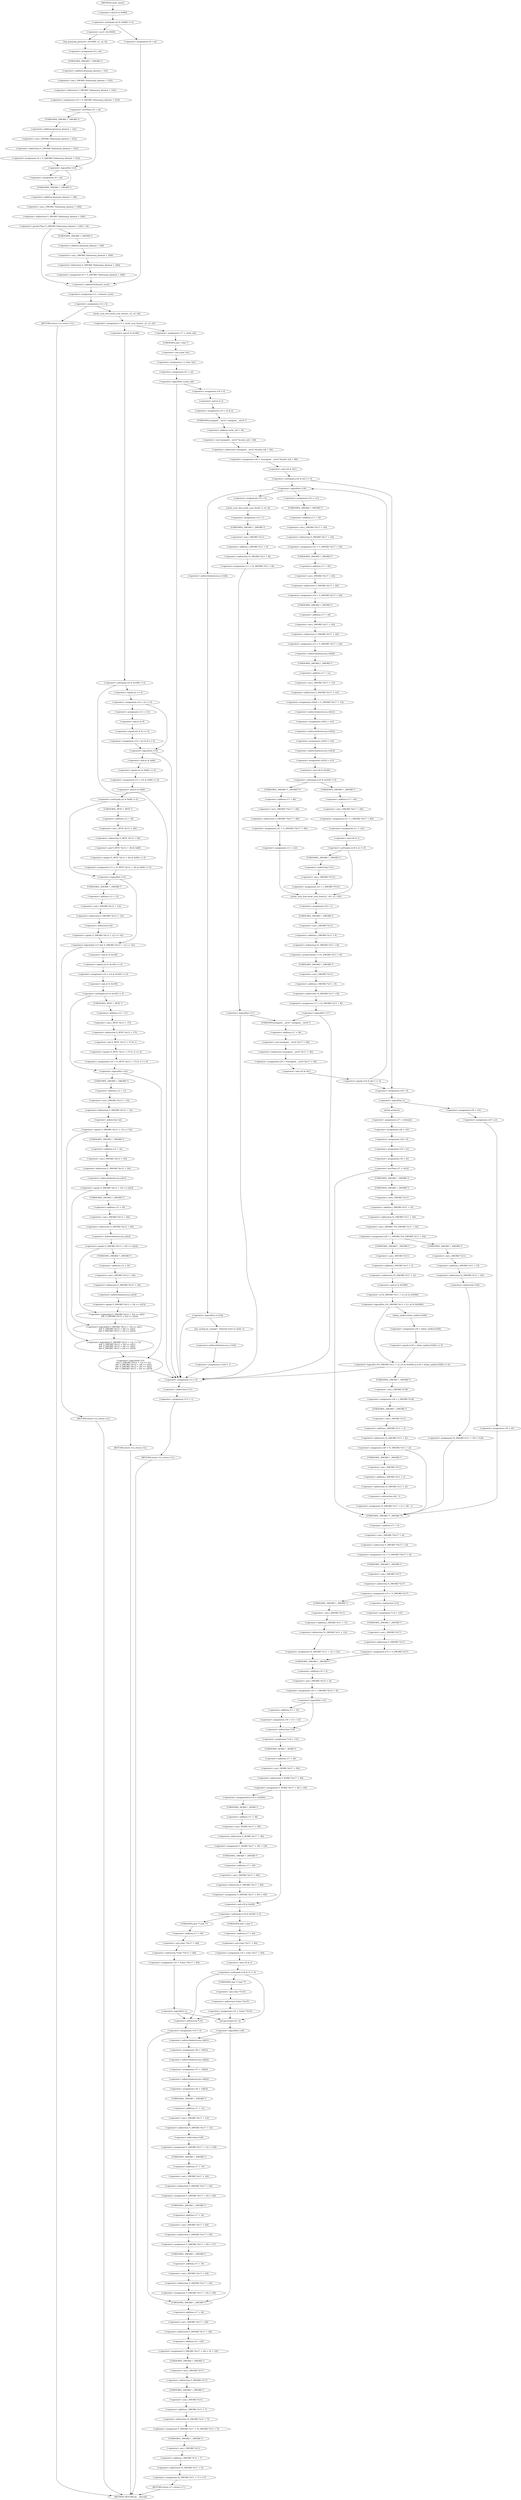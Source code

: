 digraph cache_insert {  
"1000177" [label = "(<operator>.notEquals,(a5 & 0x980) != 0)" ]
"1000178" [label = "(<operator>.and,a5 & 0x980)" ]
"1000183" [label = "(log_query,log_query(a5 | 0x10000, a1, a2, 0))" ]
"1000184" [label = "(<operator>.or,a5 | 0x10000)" ]
"1000190" [label = "(<operator>.assignment,v9 = a4)" ]
"1000193" [label = "(<operator>.assignment,v10 = *(_DWORD *)(dnsmasq_daemon + 252))" ]
"1000195" [label = "(<operator>.indirection,*(_DWORD *)(dnsmasq_daemon + 252))" ]
"1000196" [label = "(<operator>.cast,(_DWORD *)(dnsmasq_daemon + 252))" ]
"1000197" [label = "(UNKNOWN,_DWORD *,_DWORD *)" ]
"1000198" [label = "(<operator>.addition,dnsmasq_daemon + 252)" ]
"1000202" [label = "(<operator>.lessThan,v10 < a4)" ]
"1000205" [label = "(<operator>.assignment,v9 = *(_DWORD *)(dnsmasq_daemon + 252))" ]
"1000207" [label = "(<operator>.indirection,*(_DWORD *)(dnsmasq_daemon + 252))" ]
"1000208" [label = "(<operator>.cast,(_DWORD *)(dnsmasq_daemon + 252))" ]
"1000209" [label = "(UNKNOWN,_DWORD *,_DWORD *)" ]
"1000210" [label = "(<operator>.addition,dnsmasq_daemon + 252)" ]
"1000214" [label = "(<operator>.logicalNot,!v10)" ]
"1000216" [label = "(<operator>.assignment,v9 = a4)" ]
"1000220" [label = "(<operator>.greaterThan,*(_DWORD *)(dnsmasq_daemon + 248) > v9)" ]
"1000221" [label = "(<operator>.indirection,*(_DWORD *)(dnsmasq_daemon + 248))" ]
"1000222" [label = "(<operator>.cast,(_DWORD *)(dnsmasq_daemon + 248))" ]
"1000223" [label = "(UNKNOWN,_DWORD *,_DWORD *)" ]
"1000224" [label = "(<operator>.addition,dnsmasq_daemon + 248)" ]
"1000228" [label = "(<operator>.assignment,v9 = *(_DWORD *)(dnsmasq_daemon + 248))" ]
"1000230" [label = "(<operator>.indirection,*(_DWORD *)(dnsmasq_daemon + 248))" ]
"1000231" [label = "(<operator>.cast,(_DWORD *)(dnsmasq_daemon + 248))" ]
"1000232" [label = "(UNKNOWN,_DWORD *,_DWORD *)" ]
"1000233" [label = "(<operator>.addition,dnsmasq_daemon + 248)" ]
"1000238" [label = "(<operator>.assignment,v9 = a4)" ]
"1000241" [label = "(<operator>.assignment,v11 = &insert_error)" ]
"1000243" [label = "(<operator>.addressOf,&insert_error)" ]
"1000245" [label = "(<operator>.assignment,v12 = 0)" ]
"1000250" [label = "(RETURN,return v12;,return v12;)" ]
"1000252" [label = "(<operator>.assignment,v13 = cache_scan_free(a1, a2, a3, a5))" ]
"1000254" [label = "(cache_scan_free,cache_scan_free(a1, a2, a3, a5))" ]
"1000263" [label = "(<operator>.notEquals,(a5 & 0x180) != 0)" ]
"1000264" [label = "(<operator>.and,a5 & 0x180)" ]
"1000269" [label = "(<operator>.assignment,v14 = a2 == 0)" ]
"1000271" [label = "(<operator>.equals,a2 == 0)" ]
"1000277" [label = "(<operator>.assignment,v12 = v13)" ]
"1000280" [label = "(<operator>.assignment,v14 = (a5 & 8) == 0)" ]
"1000282" [label = "(<operator>.equals,(a5 & 8) == 0)" ]
"1000283" [label = "(<operator>.and,a5 & 8)" ]
"1000288" [label = "(<operator>.logicalNot,!v14)" ]
"1000291" [label = "(<operator>.assignment,v15 = (a5 & 0x80) == 0)" ]
"1000293" [label = "(<operator>.equals,(a5 & 0x80) == 0)" ]
"1000294" [label = "(<operator>.and,a5 & 0x80)" ]
"1000299" [label = "(<operator>.notEquals,(a5 & 0x80) != 0)" ]
"1000300" [label = "(<operator>.and,a5 & 0x80)" ]
"1000304" [label = "(<operator>.assignment,v15 = (*(_BYTE *)(v12 + 36) & 0x80) == 0)" ]
"1000306" [label = "(<operator>.equals,(*(_BYTE *)(v12 + 36) & 0x80) == 0)" ]
"1000307" [label = "(<operator>.and,*(_BYTE *)(v12 + 36) & 0x80)" ]
"1000308" [label = "(<operator>.indirection,*(_BYTE *)(v12 + 36))" ]
"1000309" [label = "(<operator>.cast,(_BYTE *)(v12 + 36))" ]
"1000310" [label = "(UNKNOWN,_BYTE *,_BYTE *)" ]
"1000311" [label = "(<operator>.addition,v12 + 36)" ]
"1000317" [label = "(<operator>.logicalAnd,!v15 && *(_DWORD *)(v12 + 12) == *a2)" ]
"1000318" [label = "(<operator>.logicalNot,!v15)" ]
"1000320" [label = "(<operator>.equals,*(_DWORD *)(v12 + 12) == *a2)" ]
"1000321" [label = "(<operator>.indirection,*(_DWORD *)(v12 + 12))" ]
"1000322" [label = "(<operator>.cast,(_DWORD *)(v12 + 12))" ]
"1000323" [label = "(UNKNOWN,_DWORD *,_DWORD *)" ]
"1000324" [label = "(<operator>.addition,v12 + 12)" ]
"1000327" [label = "(<operator>.indirection,*a2)" ]
"1000329" [label = "(RETURN,return v12;,return v12;)" ]
"1000331" [label = "(<operator>.assignment,v16 = (a5 & 0x100) == 0)" ]
"1000333" [label = "(<operator>.equals,(a5 & 0x100) == 0)" ]
"1000334" [label = "(<operator>.and,a5 & 0x100)" ]
"1000339" [label = "(<operator>.notEquals,(a5 & 0x100) != 0)" ]
"1000340" [label = "(<operator>.and,a5 & 0x100)" ]
"1000344" [label = "(<operator>.assignment,v16 = (*(_BYTE *)(v12 + 37) & 1) == 0)" ]
"1000346" [label = "(<operator>.equals,(*(_BYTE *)(v12 + 37) & 1) == 0)" ]
"1000347" [label = "(<operator>.and,*(_BYTE *)(v12 + 37) & 1)" ]
"1000348" [label = "(<operator>.indirection,*(_BYTE *)(v12 + 37))" ]
"1000349" [label = "(<operator>.cast,(_BYTE *)(v12 + 37))" ]
"1000350" [label = "(UNKNOWN,_BYTE *,_BYTE *)" ]
"1000351" [label = "(<operator>.addition,v12 + 37)" ]
"1000357" [label = "(<operator>.logicalAnd,!v16\n          && *(_DWORD *)(v12 + 12) == *a2\n          && *(_DWORD *)(v12 + 16) == a2[1]\n          && *(_DWORD *)(v12 + 20) == a2[2]\n          && *(_DWORD *)(v12 + 24) == a2[3])" ]
"1000358" [label = "(<operator>.logicalNot,!v16)" ]
"1000360" [label = "(<operator>.logicalAnd,*(_DWORD *)(v12 + 12) == *a2\n          && *(_DWORD *)(v12 + 16) == a2[1]\n          && *(_DWORD *)(v12 + 20) == a2[2]\n          && *(_DWORD *)(v12 + 24) == a2[3])" ]
"1000361" [label = "(<operator>.equals,*(_DWORD *)(v12 + 12) == *a2)" ]
"1000362" [label = "(<operator>.indirection,*(_DWORD *)(v12 + 12))" ]
"1000363" [label = "(<operator>.cast,(_DWORD *)(v12 + 12))" ]
"1000364" [label = "(UNKNOWN,_DWORD *,_DWORD *)" ]
"1000365" [label = "(<operator>.addition,v12 + 12)" ]
"1000368" [label = "(<operator>.indirection,*a2)" ]
"1000370" [label = "(<operator>.logicalAnd,*(_DWORD *)(v12 + 16) == a2[1]\n          && *(_DWORD *)(v12 + 20) == a2[2]\n          && *(_DWORD *)(v12 + 24) == a2[3])" ]
"1000371" [label = "(<operator>.equals,*(_DWORD *)(v12 + 16) == a2[1])" ]
"1000372" [label = "(<operator>.indirection,*(_DWORD *)(v12 + 16))" ]
"1000373" [label = "(<operator>.cast,(_DWORD *)(v12 + 16))" ]
"1000374" [label = "(UNKNOWN,_DWORD *,_DWORD *)" ]
"1000375" [label = "(<operator>.addition,v12 + 16)" ]
"1000378" [label = "(<operator>.indirectIndexAccess,a2[1])" ]
"1000381" [label = "(<operator>.logicalAnd,*(_DWORD *)(v12 + 20) == a2[2]\n          && *(_DWORD *)(v12 + 24) == a2[3])" ]
"1000382" [label = "(<operator>.equals,*(_DWORD *)(v12 + 20) == a2[2])" ]
"1000383" [label = "(<operator>.indirection,*(_DWORD *)(v12 + 20))" ]
"1000384" [label = "(<operator>.cast,(_DWORD *)(v12 + 20))" ]
"1000385" [label = "(UNKNOWN,_DWORD *,_DWORD *)" ]
"1000386" [label = "(<operator>.addition,v12 + 20)" ]
"1000389" [label = "(<operator>.indirectIndexAccess,a2[2])" ]
"1000392" [label = "(<operator>.equals,*(_DWORD *)(v12 + 24) == a2[3])" ]
"1000393" [label = "(<operator>.indirection,*(_DWORD *)(v12 + 24))" ]
"1000394" [label = "(<operator>.cast,(_DWORD *)(v12 + 24))" ]
"1000395" [label = "(UNKNOWN,_DWORD *,_DWORD *)" ]
"1000396" [label = "(<operator>.addition,v12 + 24)" ]
"1000399" [label = "(<operator>.indirectIndexAccess,a2[3])" ]
"1000403" [label = "(RETURN,return v12;,return v12;)" ]
"1000406" [label = "(<operator>.assignment,v17 = cache_tail)" ]
"1000409" [label = "(<operator>.assignment,s = (char *)a1)" ]
"1000411" [label = "(<operator>.cast,(char *)a1)" ]
"1000412" [label = "(UNKNOWN,char *,char *)" ]
"1000414" [label = "(<operator>.assignment,v41 = a2)" ]
"1000418" [label = "(<operator>.logicalNot,!cache_tail)" ]
"1000421" [label = "(<operator>.assignment,v18 = 0)" ]
"1000424" [label = "(<operator>.assignment,v19 = a5 & 4)" ]
"1000426" [label = "(<operator>.and,a5 & 4)" ]
"1000429" [label = "(<operator>.assignment,v20 = *(unsigned __int16 *)(cache_tail + 36))" ]
"1000431" [label = "(<operator>.indirection,*(unsigned __int16 *)(cache_tail + 36))" ]
"1000432" [label = "(<operator>.cast,(unsigned __int16 *)(cache_tail + 36))" ]
"1000433" [label = "(UNKNOWN,unsigned __int16 *,unsigned __int16 *)" ]
"1000434" [label = "(<operator>.addition,cache_tail + 36)" ]
"1000438" [label = "(<operator>.notEquals,(v20 & 0xC) != 0)" ]
"1000439" [label = "(<operator>.and,v20 & 0xC)" ]
"1000445" [label = "(<operator>.logicalNot,!v18)" ]
"1000451" [label = "(<operator>.assignment,v22 = v11)" ]
"1000454" [label = "(<operator>.assignment,v23 = *(_DWORD *)(v17 + 16))" ]
"1000456" [label = "(<operator>.indirection,*(_DWORD *)(v17 + 16))" ]
"1000457" [label = "(<operator>.cast,(_DWORD *)(v17 + 16))" ]
"1000458" [label = "(UNKNOWN,_DWORD *,_DWORD *)" ]
"1000459" [label = "(<operator>.addition,v17 + 16)" ]
"1000462" [label = "(<operator>.assignment,v24 = *(_DWORD *)(v17 + 20))" ]
"1000464" [label = "(<operator>.indirection,*(_DWORD *)(v17 + 20))" ]
"1000465" [label = "(<operator>.cast,(_DWORD *)(v17 + 20))" ]
"1000466" [label = "(UNKNOWN,_DWORD *,_DWORD *)" ]
"1000467" [label = "(<operator>.addition,v17 + 20)" ]
"1000470" [label = "(<operator>.assignment,v25 = *(_DWORD *)(v17 + 24))" ]
"1000472" [label = "(<operator>.indirection,*(_DWORD *)(v17 + 24))" ]
"1000473" [label = "(<operator>.cast,(_DWORD *)(v17 + 24))" ]
"1000474" [label = "(UNKNOWN,_DWORD *,_DWORD *)" ]
"1000475" [label = "(<operator>.addition,v17 + 24)" ]
"1000478" [label = "(<operator>.assignment,v43[0] = *(_DWORD *)(v17 + 12))" ]
"1000479" [label = "(<operator>.indirectIndexAccess,v43[0])" ]
"1000482" [label = "(<operator>.indirection,*(_DWORD *)(v17 + 12))" ]
"1000483" [label = "(<operator>.cast,(_DWORD *)(v17 + 12))" ]
"1000484" [label = "(UNKNOWN,_DWORD *,_DWORD *)" ]
"1000485" [label = "(<operator>.addition,v17 + 12)" ]
"1000488" [label = "(<operator>.assignment,v43[1] = v23)" ]
"1000489" [label = "(<operator>.indirectIndexAccess,v43[1])" ]
"1000493" [label = "(<operator>.assignment,v43[2] = v24)" ]
"1000494" [label = "(<operator>.indirectIndexAccess,v43[2])" ]
"1000498" [label = "(<operator>.assignment,v43[3] = v25)" ]
"1000499" [label = "(<operator>.indirectIndexAccess,v43[3])" ]
"1000504" [label = "(<operator>.notEquals,(v20 & 0x200) != 0)" ]
"1000505" [label = "(<operator>.and,v20 & 0x200)" ]
"1000510" [label = "(<operator>.assignment,v21 = *(_DWORD **)(v17 + 40))" ]
"1000512" [label = "(<operator>.indirection,*(_DWORD **)(v17 + 40))" ]
"1000513" [label = "(<operator>.cast,(_DWORD **)(v17 + 40))" ]
"1000514" [label = "(UNKNOWN,_DWORD **,_DWORD **)" ]
"1000515" [label = "(<operator>.addition,v17 + 40)" ]
"1000518" [label = "(<operator>.assignment,v11 = v22)" ]
"1000523" [label = "(<operator>.assignment,v21 = (_DWORD *)(v17 + 40))" ]
"1000525" [label = "(<operator>.cast,(_DWORD *)(v17 + 40))" ]
"1000526" [label = "(UNKNOWN,_DWORD *,_DWORD *)" ]
"1000527" [label = "(<operator>.addition,v17 + 40)" ]
"1000530" [label = "(<operator>.assignment,v11 = v22)" ]
"1000534" [label = "(<operator>.notEquals,(v20 & 2) != 0)" ]
"1000535" [label = "(<operator>.and,v20 & 2)" ]
"1000539" [label = "(<operator>.assignment,v21 = (_DWORD *)*v21)" ]
"1000541" [label = "(<operator>.cast,(_DWORD *)*v21)" ]
"1000542" [label = "(UNKNOWN,_DWORD *,_DWORD *)" ]
"1000543" [label = "(<operator>.indirection,*v21)" ]
"1000545" [label = "(cache_scan_free,cache_scan_free(v21, v43, a3, v20))" ]
"1000550" [label = "(<operator>.assignment,v18 = 1)" ]
"1000553" [label = "(<operator>.preIncrement,++*((_DWORD *)v11 + 9))" ]
"1000554" [label = "(<operator>.indirection,*((_DWORD *)v11 + 9))" ]
"1000555" [label = "(<operator>.addition,(_DWORD *)v11 + 9)" ]
"1000556" [label = "(<operator>.cast,(_DWORD *)v11)" ]
"1000557" [label = "(UNKNOWN,_DWORD *,_DWORD *)" ]
"1000560" [label = "(<operator>.assignment,v17 = *((_DWORD *)v11 + 8))" ]
"1000562" [label = "(<operator>.indirection,*((_DWORD *)v11 + 8))" ]
"1000563" [label = "(<operator>.addition,(_DWORD *)v11 + 8)" ]
"1000564" [label = "(<operator>.cast,(_DWORD *)v11)" ]
"1000565" [label = "(UNKNOWN,_DWORD *,_DWORD *)" ]
"1000569" [label = "(<operator>.logicalNot,!v17)" ]
"1000574" [label = "(<operator>.assignment,v18 = 0)" ]
"1000577" [label = "(cache_scan_free,cache_scan_free(0, 0, a3, 0))" ]
"1000582" [label = "(<operator>.assignment,v19 = 1)" ]
"1000585" [label = "(<operator>.assignment,v17 = *((_DWORD *)v11 + 8))" ]
"1000587" [label = "(<operator>.indirection,*((_DWORD *)v11 + 8))" ]
"1000588" [label = "(<operator>.addition,(_DWORD *)v11 + 8)" ]
"1000589" [label = "(<operator>.cast,(_DWORD *)v11)" ]
"1000590" [label = "(UNKNOWN,_DWORD *,_DWORD *)" ]
"1000594" [label = "(<operator>.logicalNot,!v17)" ]
"1000597" [label = "(<operator>.assignment,v20 = *(unsigned __int16 *)(v17 + 36))" ]
"1000599" [label = "(<operator>.indirection,*(unsigned __int16 *)(v17 + 36))" ]
"1000600" [label = "(<operator>.cast,(unsigned __int16 *)(v17 + 36))" ]
"1000601" [label = "(UNKNOWN,unsigned __int16 *,unsigned __int16 *)" ]
"1000602" [label = "(<operator>.addition,v17 + 36)" ]
"1000606" [label = "(<operator>.equals,(v20 & 0xC) == 0)" ]
"1000607" [label = "(<operator>.and,v20 & 0xC)" ]
"1000613" [label = "(<operator>.logicalNot,!v11[4])" ]
"1000614" [label = "(<operator>.indirectIndexAccess,v11[4])" ]
"1000618" [label = "(my_syslog,my_syslog(3, \"Internal error in cache.\"))" ]
"1000621" [label = "(<operator>.assignment,v11[4] = 1)" ]
"1000622" [label = "(<operator>.indirectIndexAccess,v11[4])" ]
"1000628" [label = "(<operator>.assignment,v26 = 0)" ]
"1000632" [label = "(<operator>.logicalNot,!s)" ]
"1000635" [label = "(<operator>.assignment,v28 = v41)" ]
"1000638" [label = "(<operator>.assignment,v29 = a3)" ]
"1000641" [label = "(<operator>.assignment,v30 = a5)" ]
"1000645" [label = "(<operator>.assignment,v27 = strlen(s))" ]
"1000647" [label = "(strlen,strlen(s))" ]
"1000649" [label = "(<operator>.assignment,v28 = v41)" ]
"1000652" [label = "(<operator>.assignment,v26 = 0)" ]
"1000655" [label = "(<operator>.assignment,v29 = a3)" ]
"1000658" [label = "(<operator>.assignment,v30 = a5)" ]
"1000662" [label = "(<operator>.lessThan,v27 < 0x32)" ]
"1000666" [label = "(<operator>.assignment,v26 = (_DWORD *)*((_DWORD *)v11 + 10))" ]
"1000668" [label = "(<operator>.cast,(_DWORD *)*((_DWORD *)v11 + 10))" ]
"1000669" [label = "(UNKNOWN,_DWORD *,_DWORD *)" ]
"1000670" [label = "(<operator>.indirection,*((_DWORD *)v11 + 10))" ]
"1000671" [label = "(<operator>.addition,(_DWORD *)v11 + 10)" ]
"1000672" [label = "(<operator>.cast,(_DWORD *)v11)" ]
"1000673" [label = "(UNKNOWN,_DWORD *,_DWORD *)" ]
"1000679" [label = "(<operator>.assignment,*((_DWORD *)v11 + 10) = *v26)" ]
"1000680" [label = "(<operator>.indirection,*((_DWORD *)v11 + 10))" ]
"1000681" [label = "(<operator>.addition,(_DWORD *)v11 + 10)" ]
"1000682" [label = "(<operator>.cast,(_DWORD *)v11)" ]
"1000683" [label = "(UNKNOWN,_DWORD *,_DWORD *)" ]
"1000686" [label = "(<operator>.indirection,*v26)" ]
"1000690" [label = "(<operator>.logicalOr,!(*((_DWORD *)v11 + 2) | a5 & 0x5000) || (v39 = whine_malloc(1028)) == 0)" ]
"1000691" [label = "(<operator>.logicalNot,!(*((_DWORD *)v11 + 2) | a5 & 0x5000))" ]
"1000692" [label = "(<operator>.or,*((_DWORD *)v11 + 2) | a5 & 0x5000)" ]
"1000693" [label = "(<operator>.indirection,*((_DWORD *)v11 + 2))" ]
"1000694" [label = "(<operator>.addition,(_DWORD *)v11 + 2)" ]
"1000695" [label = "(<operator>.cast,(_DWORD *)v11)" ]
"1000696" [label = "(UNKNOWN,_DWORD *,_DWORD *)" ]
"1000699" [label = "(<operator>.and,a5 & 0x5000)" ]
"1000702" [label = "(<operator>.equals,(v39 = whine_malloc(1028)) == 0)" ]
"1000703" [label = "(<operator>.assignment,v39 = whine_malloc(1028))" ]
"1000705" [label = "(whine_malloc,whine_malloc(1028))" ]
"1000710" [label = "(<operator>.assignment,v12 = 0)" ]
"1000713" [label = "(<operator>.assignment,*v11 = 1)" ]
"1000714" [label = "(<operator>.indirection,*v11)" ]
"1000717" [label = "(RETURN,return v12;,return v12;)" ]
"1000719" [label = "(<operator>.assignment,v26 = (_DWORD *)v39)" ]
"1000721" [label = "(<operator>.cast,(_DWORD *)v39)" ]
"1000722" [label = "(UNKNOWN,_DWORD *,_DWORD *)" ]
"1000724" [label = "(<operator>.assignment,v40 = *((_DWORD *)v11 + 2))" ]
"1000726" [label = "(<operator>.indirection,*((_DWORD *)v11 + 2))" ]
"1000727" [label = "(<operator>.addition,(_DWORD *)v11 + 2)" ]
"1000728" [label = "(<operator>.cast,(_DWORD *)v11)" ]
"1000729" [label = "(UNKNOWN,_DWORD *,_DWORD *)" ]
"1000734" [label = "(<operator>.assignment,*((_DWORD *)v11 + 2) = v40 - 1)" ]
"1000735" [label = "(<operator>.indirection,*((_DWORD *)v11 + 2))" ]
"1000736" [label = "(<operator>.addition,(_DWORD *)v11 + 2)" ]
"1000737" [label = "(<operator>.cast,(_DWORD *)v11)" ]
"1000738" [label = "(UNKNOWN,_DWORD *,_DWORD *)" ]
"1000741" [label = "(<operator>.subtraction,v40 - 1)" ]
"1000745" [label = "(<operator>.assignment,v32 = *(_DWORD **)(v17 + 4))" ]
"1000747" [label = "(<operator>.indirection,*(_DWORD **)(v17 + 4))" ]
"1000748" [label = "(<operator>.cast,(_DWORD **)(v17 + 4))" ]
"1000749" [label = "(UNKNOWN,_DWORD **,_DWORD **)" ]
"1000750" [label = "(<operator>.addition,v17 + 4)" ]
"1000753" [label = "(<operator>.assignment,v33 = *(_DWORD *)v17)" ]
"1000755" [label = "(<operator>.indirection,*(_DWORD *)v17)" ]
"1000756" [label = "(<operator>.cast,(_DWORD *)v17)" ]
"1000757" [label = "(UNKNOWN,_DWORD *,_DWORD *)" ]
"1000762" [label = "(<operator>.assignment,*v32 = v33)" ]
"1000763" [label = "(<operator>.indirection,*v32)" ]
"1000766" [label = "(<operator>.assignment,v33 = *(_DWORD *)v17)" ]
"1000768" [label = "(<operator>.indirection,*(_DWORD *)v17)" ]
"1000769" [label = "(<operator>.cast,(_DWORD *)v17)" ]
"1000770" [label = "(UNKNOWN,_DWORD *,_DWORD *)" ]
"1000774" [label = "(<operator>.assignment,*((_DWORD *)v11 + 12) = v33)" ]
"1000775" [label = "(<operator>.indirection,*((_DWORD *)v11 + 12))" ]
"1000776" [label = "(<operator>.addition,(_DWORD *)v11 + 12)" ]
"1000777" [label = "(<operator>.cast,(_DWORD *)v11)" ]
"1000778" [label = "(UNKNOWN,_DWORD *,_DWORD *)" ]
"1000782" [label = "(<operator>.assignment,v34 = (_DWORD *)(v33 + 4))" ]
"1000784" [label = "(<operator>.cast,(_DWORD *)(v33 + 4))" ]
"1000785" [label = "(UNKNOWN,_DWORD *,_DWORD *)" ]
"1000786" [label = "(<operator>.addition,v33 + 4)" ]
"1000790" [label = "(<operator>.logicalNot,!v33)" ]
"1000792" [label = "(<operator>.assignment,v34 = v11 + 32)" ]
"1000794" [label = "(<operator>.addition,v11 + 32)" ]
"1000797" [label = "(<operator>.assignment,*v34 = v32)" ]
"1000798" [label = "(<operator>.indirection,*v34)" ]
"1000801" [label = "(<operator>.assignment,*(_WORD *)(v17 + 36) = v30)" ]
"1000802" [label = "(<operator>.indirection,*(_WORD *)(v17 + 36))" ]
"1000803" [label = "(<operator>.cast,(_WORD *)(v17 + 36))" ]
"1000804" [label = "(UNKNOWN,_WORD *,_WORD *)" ]
"1000805" [label = "(<operator>.addition,v17 + 36)" ]
"1000812" [label = "(<operators>.assignmentOr,v30 |= 0x200u)" ]
"1000815" [label = "(<operator>.assignment,*(_WORD *)(v17 + 36) = v30)" ]
"1000816" [label = "(<operator>.indirection,*(_WORD *)(v17 + 36))" ]
"1000817" [label = "(<operator>.cast,(_WORD *)(v17 + 36))" ]
"1000818" [label = "(UNKNOWN,_WORD *,_WORD *)" ]
"1000819" [label = "(<operator>.addition,v17 + 36)" ]
"1000823" [label = "(<operator>.assignment,*(_DWORD *)(v17 + 40) = v26)" ]
"1000824" [label = "(<operator>.indirection,*(_DWORD *)(v17 + 40))" ]
"1000825" [label = "(<operator>.cast,(_DWORD *)(v17 + 40))" ]
"1000826" [label = "(UNKNOWN,_DWORD *,_DWORD *)" ]
"1000827" [label = "(<operator>.addition,v17 + 40)" ]
"1000832" [label = "(<operator>.notEquals,(v30 & 0x200) != 0)" ]
"1000833" [label = "(<operator>.and,v30 & 0x200)" ]
"1000838" [label = "(<operator>.assignment,v35 = *(char **)(v17 + 40))" ]
"1000840" [label = "(<operator>.indirection,*(char **)(v17 + 40))" ]
"1000841" [label = "(<operator>.cast,(char **)(v17 + 40))" ]
"1000842" [label = "(UNKNOWN,char **,char **)" ]
"1000843" [label = "(<operator>.addition,v17 + 40)" ]
"1000847" [label = "(<operator>.logicalNot,!s)" ]
"1000851" [label = "(strcpy,strcpy(v35, s))" ]
"1000855" [label = "(<operator>.logicalNot,!v28)" ]
"1000859" [label = "(<operator>.assignment,v35 = (char *)(v17 + 40))" ]
"1000861" [label = "(<operator>.cast,(char *)(v17 + 40))" ]
"1000862" [label = "(UNKNOWN,char *,char *)" ]
"1000863" [label = "(<operator>.addition,v17 + 40)" ]
"1000867" [label = "(<operator>.notEquals,(v30 & 2) != 0)" ]
"1000868" [label = "(<operator>.and,v30 & 2)" ]
"1000872" [label = "(<operator>.assignment,v35 = *(char **)v35)" ]
"1000874" [label = "(<operator>.indirection,*(char **)v35)" ]
"1000875" [label = "(<operator>.cast,(char **)v35)" ]
"1000876" [label = "(UNKNOWN,char **,char **)" ]
"1000882" [label = "(<operator>.assignment,*v35 = 0)" ]
"1000883" [label = "(<operator>.indirection,*v35)" ]
"1000890" [label = "(<operator>.assignment,v36 = v28[1])" ]
"1000892" [label = "(<operator>.indirectIndexAccess,v28[1])" ]
"1000895" [label = "(<operator>.assignment,v37 = v28[2])" ]
"1000897" [label = "(<operator>.indirectIndexAccess,v28[2])" ]
"1000900" [label = "(<operator>.assignment,v38 = v28[3])" ]
"1000902" [label = "(<operator>.indirectIndexAccess,v28[3])" ]
"1000905" [label = "(<operator>.assignment,*(_DWORD *)(v17 + 12) = *v28)" ]
"1000906" [label = "(<operator>.indirection,*(_DWORD *)(v17 + 12))" ]
"1000907" [label = "(<operator>.cast,(_DWORD *)(v17 + 12))" ]
"1000908" [label = "(UNKNOWN,_DWORD *,_DWORD *)" ]
"1000909" [label = "(<operator>.addition,v17 + 12)" ]
"1000912" [label = "(<operator>.indirection,*v28)" ]
"1000914" [label = "(<operator>.assignment,*(_DWORD *)(v17 + 16) = v36)" ]
"1000915" [label = "(<operator>.indirection,*(_DWORD *)(v17 + 16))" ]
"1000916" [label = "(<operator>.cast,(_DWORD *)(v17 + 16))" ]
"1000917" [label = "(UNKNOWN,_DWORD *,_DWORD *)" ]
"1000918" [label = "(<operator>.addition,v17 + 16)" ]
"1000922" [label = "(<operator>.assignment,*(_DWORD *)(v17 + 20) = v37)" ]
"1000923" [label = "(<operator>.indirection,*(_DWORD *)(v17 + 20))" ]
"1000924" [label = "(<operator>.cast,(_DWORD *)(v17 + 20))" ]
"1000925" [label = "(UNKNOWN,_DWORD *,_DWORD *)" ]
"1000926" [label = "(<operator>.addition,v17 + 20)" ]
"1000930" [label = "(<operator>.assignment,*(_DWORD *)(v17 + 24) = v38)" ]
"1000931" [label = "(<operator>.indirection,*(_DWORD *)(v17 + 24))" ]
"1000932" [label = "(<operator>.cast,(_DWORD *)(v17 + 24))" ]
"1000933" [label = "(UNKNOWN,_DWORD *,_DWORD *)" ]
"1000934" [label = "(<operator>.addition,v17 + 24)" ]
"1000939" [label = "(<operator>.assignment,*(_DWORD *)(v17 + 28) = v9 + v29)" ]
"1000940" [label = "(<operator>.indirection,*(_DWORD *)(v17 + 28))" ]
"1000941" [label = "(<operator>.cast,(_DWORD *)(v17 + 28))" ]
"1000942" [label = "(UNKNOWN,_DWORD *,_DWORD *)" ]
"1000943" [label = "(<operator>.addition,v17 + 28)" ]
"1000946" [label = "(<operator>.addition,v9 + v29)" ]
"1000949" [label = "(<operator>.assignment,*(_DWORD *)v17 = *((_DWORD *)v11 + 7))" ]
"1000950" [label = "(<operator>.indirection,*(_DWORD *)v17)" ]
"1000951" [label = "(<operator>.cast,(_DWORD *)v17)" ]
"1000952" [label = "(UNKNOWN,_DWORD *,_DWORD *)" ]
"1000954" [label = "(<operator>.indirection,*((_DWORD *)v11 + 7))" ]
"1000955" [label = "(<operator>.addition,(_DWORD *)v11 + 7)" ]
"1000956" [label = "(<operator>.cast,(_DWORD *)v11)" ]
"1000957" [label = "(UNKNOWN,_DWORD *,_DWORD *)" ]
"1000960" [label = "(<operator>.assignment,*((_DWORD *)v11 + 7) = v17)" ]
"1000961" [label = "(<operator>.indirection,*((_DWORD *)v11 + 7))" ]
"1000962" [label = "(<operator>.addition,(_DWORD *)v11 + 7)" ]
"1000963" [label = "(<operator>.cast,(_DWORD *)v11)" ]
"1000964" [label = "(UNKNOWN,_DWORD *,_DWORD *)" ]
"1000968" [label = "(RETURN,return v17;,return v17;)" ]
"1000135" [label = "(METHOD,cache_insert)" ]
"1000970" [label = "(METHOD_RETURN,int __fastcall)" ]
  "1000177" -> "1000184" 
  "1000177" -> "1000238" 
  "1000178" -> "1000177" 
  "1000183" -> "1000190" 
  "1000184" -> "1000183" 
  "1000190" -> "1000197" 
  "1000193" -> "1000202" 
  "1000195" -> "1000193" 
  "1000196" -> "1000195" 
  "1000197" -> "1000198" 
  "1000198" -> "1000196" 
  "1000202" -> "1000209" 
  "1000202" -> "1000214" 
  "1000205" -> "1000214" 
  "1000207" -> "1000205" 
  "1000208" -> "1000207" 
  "1000209" -> "1000210" 
  "1000210" -> "1000208" 
  "1000214" -> "1000223" 
  "1000214" -> "1000216" 
  "1000216" -> "1000223" 
  "1000220" -> "1000232" 
  "1000220" -> "1000243" 
  "1000221" -> "1000220" 
  "1000222" -> "1000221" 
  "1000223" -> "1000224" 
  "1000224" -> "1000222" 
  "1000228" -> "1000243" 
  "1000230" -> "1000228" 
  "1000231" -> "1000230" 
  "1000232" -> "1000233" 
  "1000233" -> "1000231" 
  "1000238" -> "1000243" 
  "1000241" -> "1000245" 
  "1000243" -> "1000241" 
  "1000245" -> "1000250" 
  "1000245" -> "1000254" 
  "1000250" -> "1000970" 
  "1000252" -> "1000264" 
  "1000252" -> "1000406" 
  "1000254" -> "1000252" 
  "1000263" -> "1000271" 
  "1000263" -> "1000710" 
  "1000264" -> "1000263" 
  "1000269" -> "1000277" 
  "1000269" -> "1000288" 
  "1000271" -> "1000269" 
  "1000277" -> "1000283" 
  "1000280" -> "1000288" 
  "1000282" -> "1000280" 
  "1000283" -> "1000282" 
  "1000288" -> "1000294" 
  "1000288" -> "1000710" 
  "1000291" -> "1000300" 
  "1000293" -> "1000291" 
  "1000294" -> "1000293" 
  "1000299" -> "1000310" 
  "1000299" -> "1000318" 
  "1000300" -> "1000299" 
  "1000304" -> "1000318" 
  "1000306" -> "1000304" 
  "1000307" -> "1000306" 
  "1000308" -> "1000307" 
  "1000309" -> "1000308" 
  "1000310" -> "1000311" 
  "1000311" -> "1000309" 
  "1000317" -> "1000329" 
  "1000317" -> "1000334" 
  "1000318" -> "1000323" 
  "1000318" -> "1000317" 
  "1000320" -> "1000317" 
  "1000321" -> "1000327" 
  "1000322" -> "1000321" 
  "1000323" -> "1000324" 
  "1000324" -> "1000322" 
  "1000327" -> "1000320" 
  "1000329" -> "1000970" 
  "1000331" -> "1000340" 
  "1000333" -> "1000331" 
  "1000334" -> "1000333" 
  "1000339" -> "1000350" 
  "1000339" -> "1000358" 
  "1000340" -> "1000339" 
  "1000344" -> "1000358" 
  "1000346" -> "1000344" 
  "1000347" -> "1000346" 
  "1000348" -> "1000347" 
  "1000349" -> "1000348" 
  "1000350" -> "1000351" 
  "1000351" -> "1000349" 
  "1000357" -> "1000403" 
  "1000357" -> "1000710" 
  "1000358" -> "1000364" 
  "1000358" -> "1000357" 
  "1000360" -> "1000357" 
  "1000361" -> "1000374" 
  "1000361" -> "1000360" 
  "1000362" -> "1000368" 
  "1000363" -> "1000362" 
  "1000364" -> "1000365" 
  "1000365" -> "1000363" 
  "1000368" -> "1000361" 
  "1000370" -> "1000360" 
  "1000371" -> "1000385" 
  "1000371" -> "1000370" 
  "1000372" -> "1000378" 
  "1000373" -> "1000372" 
  "1000374" -> "1000375" 
  "1000375" -> "1000373" 
  "1000378" -> "1000371" 
  "1000381" -> "1000370" 
  "1000382" -> "1000395" 
  "1000382" -> "1000381" 
  "1000383" -> "1000389" 
  "1000384" -> "1000383" 
  "1000385" -> "1000386" 
  "1000386" -> "1000384" 
  "1000389" -> "1000382" 
  "1000392" -> "1000381" 
  "1000393" -> "1000399" 
  "1000394" -> "1000393" 
  "1000395" -> "1000396" 
  "1000396" -> "1000394" 
  "1000399" -> "1000392" 
  "1000403" -> "1000970" 
  "1000406" -> "1000412" 
  "1000409" -> "1000414" 
  "1000411" -> "1000409" 
  "1000412" -> "1000411" 
  "1000414" -> "1000418" 
  "1000418" -> "1000710" 
  "1000418" -> "1000421" 
  "1000421" -> "1000426" 
  "1000424" -> "1000433" 
  "1000426" -> "1000424" 
  "1000429" -> "1000439" 
  "1000431" -> "1000429" 
  "1000432" -> "1000431" 
  "1000433" -> "1000434" 
  "1000434" -> "1000432" 
  "1000438" -> "1000445" 
  "1000438" -> "1000628" 
  "1000439" -> "1000438" 
  "1000445" -> "1000451" 
  "1000445" -> "1000574" 
  "1000445" -> "1000614" 
  "1000451" -> "1000458" 
  "1000454" -> "1000466" 
  "1000456" -> "1000454" 
  "1000457" -> "1000456" 
  "1000458" -> "1000459" 
  "1000459" -> "1000457" 
  "1000462" -> "1000474" 
  "1000464" -> "1000462" 
  "1000465" -> "1000464" 
  "1000466" -> "1000467" 
  "1000467" -> "1000465" 
  "1000470" -> "1000479" 
  "1000472" -> "1000470" 
  "1000473" -> "1000472" 
  "1000474" -> "1000475" 
  "1000475" -> "1000473" 
  "1000478" -> "1000489" 
  "1000479" -> "1000484" 
  "1000482" -> "1000478" 
  "1000483" -> "1000482" 
  "1000484" -> "1000485" 
  "1000485" -> "1000483" 
  "1000488" -> "1000494" 
  "1000489" -> "1000488" 
  "1000493" -> "1000499" 
  "1000494" -> "1000493" 
  "1000498" -> "1000505" 
  "1000499" -> "1000498" 
  "1000504" -> "1000514" 
  "1000504" -> "1000526" 
  "1000505" -> "1000504" 
  "1000510" -> "1000518" 
  "1000512" -> "1000510" 
  "1000513" -> "1000512" 
  "1000514" -> "1000515" 
  "1000515" -> "1000513" 
  "1000518" -> "1000545" 
  "1000523" -> "1000530" 
  "1000525" -> "1000523" 
  "1000526" -> "1000527" 
  "1000527" -> "1000525" 
  "1000530" -> "1000535" 
  "1000534" -> "1000542" 
  "1000534" -> "1000545" 
  "1000535" -> "1000534" 
  "1000539" -> "1000545" 
  "1000541" -> "1000539" 
  "1000542" -> "1000543" 
  "1000543" -> "1000541" 
  "1000545" -> "1000550" 
  "1000550" -> "1000557" 
  "1000553" -> "1000565" 
  "1000554" -> "1000553" 
  "1000555" -> "1000554" 
  "1000556" -> "1000555" 
  "1000557" -> "1000556" 
  "1000560" -> "1000569" 
  "1000562" -> "1000560" 
  "1000563" -> "1000562" 
  "1000564" -> "1000563" 
  "1000565" -> "1000564" 
  "1000569" -> "1000710" 
  "1000569" -> "1000601" 
  "1000574" -> "1000577" 
  "1000577" -> "1000582" 
  "1000582" -> "1000590" 
  "1000585" -> "1000594" 
  "1000587" -> "1000585" 
  "1000588" -> "1000587" 
  "1000589" -> "1000588" 
  "1000590" -> "1000589" 
  "1000594" -> "1000710" 
  "1000594" -> "1000601" 
  "1000597" -> "1000607" 
  "1000599" -> "1000597" 
  "1000600" -> "1000599" 
  "1000601" -> "1000602" 
  "1000602" -> "1000600" 
  "1000606" -> "1000445" 
  "1000606" -> "1000628" 
  "1000607" -> "1000606" 
  "1000613" -> "1000618" 
  "1000613" -> "1000710" 
  "1000614" -> "1000613" 
  "1000618" -> "1000622" 
  "1000621" -> "1000710" 
  "1000622" -> "1000621" 
  "1000628" -> "1000632" 
  "1000632" -> "1000635" 
  "1000632" -> "1000647" 
  "1000635" -> "1000638" 
  "1000638" -> "1000641" 
  "1000641" -> "1000749" 
  "1000645" -> "1000649" 
  "1000647" -> "1000645" 
  "1000649" -> "1000652" 
  "1000652" -> "1000655" 
  "1000655" -> "1000658" 
  "1000658" -> "1000662" 
  "1000662" -> "1000749" 
  "1000662" -> "1000669" 
  "1000666" -> "1000683" 
  "1000666" -> "1000696" 
  "1000668" -> "1000666" 
  "1000669" -> "1000673" 
  "1000670" -> "1000668" 
  "1000671" -> "1000670" 
  "1000672" -> "1000671" 
  "1000673" -> "1000672" 
  "1000679" -> "1000749" 
  "1000680" -> "1000686" 
  "1000681" -> "1000680" 
  "1000682" -> "1000681" 
  "1000683" -> "1000682" 
  "1000686" -> "1000679" 
  "1000690" -> "1000710" 
  "1000690" -> "1000722" 
  "1000691" -> "1000690" 
  "1000691" -> "1000705" 
  "1000692" -> "1000691" 
  "1000693" -> "1000699" 
  "1000694" -> "1000693" 
  "1000695" -> "1000694" 
  "1000696" -> "1000695" 
  "1000699" -> "1000692" 
  "1000702" -> "1000690" 
  "1000703" -> "1000702" 
  "1000705" -> "1000703" 
  "1000710" -> "1000714" 
  "1000713" -> "1000717" 
  "1000714" -> "1000713" 
  "1000717" -> "1000970" 
  "1000719" -> "1000729" 
  "1000721" -> "1000719" 
  "1000722" -> "1000721" 
  "1000724" -> "1000738" 
  "1000724" -> "1000749" 
  "1000726" -> "1000724" 
  "1000727" -> "1000726" 
  "1000728" -> "1000727" 
  "1000729" -> "1000728" 
  "1000734" -> "1000749" 
  "1000735" -> "1000741" 
  "1000736" -> "1000735" 
  "1000737" -> "1000736" 
  "1000738" -> "1000737" 
  "1000741" -> "1000734" 
  "1000745" -> "1000757" 
  "1000747" -> "1000745" 
  "1000748" -> "1000747" 
  "1000749" -> "1000750" 
  "1000750" -> "1000748" 
  "1000753" -> "1000778" 
  "1000753" -> "1000763" 
  "1000755" -> "1000753" 
  "1000756" -> "1000755" 
  "1000757" -> "1000756" 
  "1000762" -> "1000770" 
  "1000763" -> "1000762" 
  "1000766" -> "1000785" 
  "1000768" -> "1000766" 
  "1000769" -> "1000768" 
  "1000770" -> "1000769" 
  "1000774" -> "1000785" 
  "1000775" -> "1000774" 
  "1000776" -> "1000775" 
  "1000777" -> "1000776" 
  "1000778" -> "1000777" 
  "1000782" -> "1000790" 
  "1000784" -> "1000782" 
  "1000785" -> "1000786" 
  "1000786" -> "1000784" 
  "1000790" -> "1000794" 
  "1000790" -> "1000798" 
  "1000792" -> "1000798" 
  "1000794" -> "1000792" 
  "1000797" -> "1000804" 
  "1000798" -> "1000797" 
  "1000801" -> "1000812" 
  "1000801" -> "1000833" 
  "1000802" -> "1000801" 
  "1000803" -> "1000802" 
  "1000804" -> "1000805" 
  "1000805" -> "1000803" 
  "1000812" -> "1000818" 
  "1000815" -> "1000826" 
  "1000816" -> "1000815" 
  "1000817" -> "1000816" 
  "1000818" -> "1000819" 
  "1000819" -> "1000817" 
  "1000823" -> "1000833" 
  "1000824" -> "1000823" 
  "1000825" -> "1000824" 
  "1000826" -> "1000827" 
  "1000827" -> "1000825" 
  "1000832" -> "1000842" 
  "1000832" -> "1000862" 
  "1000833" -> "1000832" 
  "1000838" -> "1000847" 
  "1000840" -> "1000838" 
  "1000841" -> "1000840" 
  "1000842" -> "1000843" 
  "1000843" -> "1000841" 
  "1000847" -> "1000883" 
  "1000847" -> "1000851" 
  "1000851" -> "1000855" 
  "1000855" -> "1000942" 
  "1000855" -> "1000892" 
  "1000859" -> "1000868" 
  "1000861" -> "1000859" 
  "1000862" -> "1000863" 
  "1000863" -> "1000861" 
  "1000867" -> "1000876" 
  "1000867" -> "1000851" 
  "1000867" -> "1000883" 
  "1000868" -> "1000867" 
  "1000872" -> "1000851" 
  "1000872" -> "1000883" 
  "1000874" -> "1000872" 
  "1000875" -> "1000874" 
  "1000876" -> "1000875" 
  "1000882" -> "1000892" 
  "1000882" -> "1000942" 
  "1000883" -> "1000882" 
  "1000890" -> "1000897" 
  "1000892" -> "1000890" 
  "1000895" -> "1000902" 
  "1000897" -> "1000895" 
  "1000900" -> "1000908" 
  "1000902" -> "1000900" 
  "1000905" -> "1000917" 
  "1000906" -> "1000912" 
  "1000907" -> "1000906" 
  "1000908" -> "1000909" 
  "1000909" -> "1000907" 
  "1000912" -> "1000905" 
  "1000914" -> "1000925" 
  "1000915" -> "1000914" 
  "1000916" -> "1000915" 
  "1000917" -> "1000918" 
  "1000918" -> "1000916" 
  "1000922" -> "1000933" 
  "1000923" -> "1000922" 
  "1000924" -> "1000923" 
  "1000925" -> "1000926" 
  "1000926" -> "1000924" 
  "1000930" -> "1000942" 
  "1000931" -> "1000930" 
  "1000932" -> "1000931" 
  "1000933" -> "1000934" 
  "1000934" -> "1000932" 
  "1000939" -> "1000952" 
  "1000940" -> "1000946" 
  "1000941" -> "1000940" 
  "1000942" -> "1000943" 
  "1000943" -> "1000941" 
  "1000946" -> "1000939" 
  "1000949" -> "1000964" 
  "1000950" -> "1000957" 
  "1000951" -> "1000950" 
  "1000952" -> "1000951" 
  "1000954" -> "1000949" 
  "1000955" -> "1000954" 
  "1000956" -> "1000955" 
  "1000957" -> "1000956" 
  "1000960" -> "1000968" 
  "1000961" -> "1000960" 
  "1000962" -> "1000961" 
  "1000963" -> "1000962" 
  "1000964" -> "1000963" 
  "1000968" -> "1000970" 
  "1000135" -> "1000178" 
}
